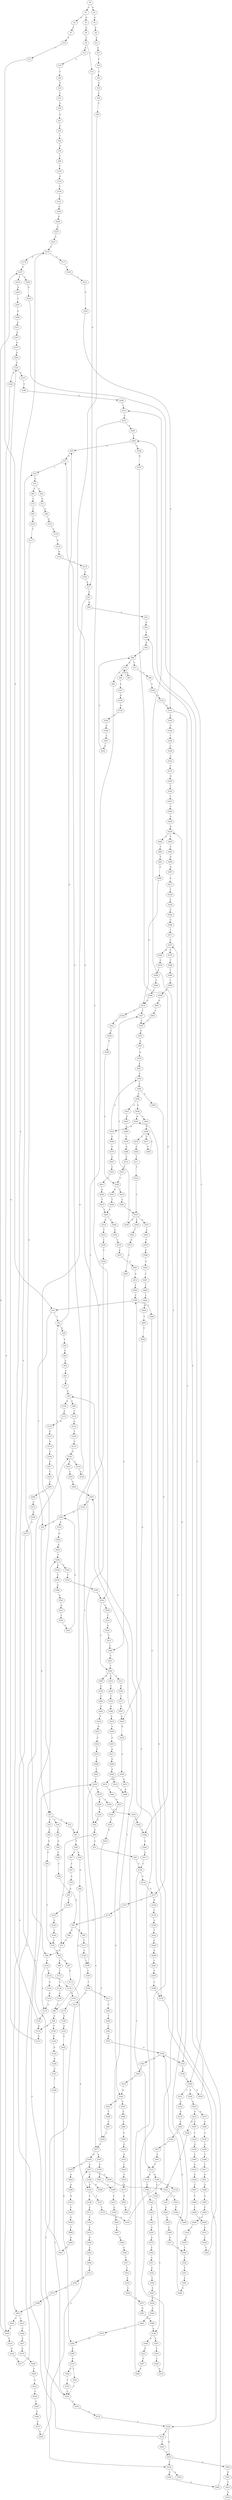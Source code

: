 strict digraph  {
	S0 -> S1 [ label = C ];
	S0 -> S2 [ label = G ];
	S1 -> S3 [ label = G ];
	S1 -> S4 [ label = A ];
	S2 -> S5 [ label = G ];
	S3 -> S6 [ label = G ];
	S4 -> S7 [ label = G ];
	S5 -> S8 [ label = G ];
	S6 -> S9 [ label = T ];
	S7 -> S10 [ label = T ];
	S8 -> S11 [ label = T ];
	S9 -> S12 [ label = G ];
	S9 -> S13 [ label = C ];
	S10 -> S14 [ label = C ];
	S11 -> S15 [ label = G ];
	S12 -> S16 [ label = A ];
	S13 -> S17 [ label = G ];
	S14 -> S18 [ label = G ];
	S15 -> S19 [ label = C ];
	S16 -> S20 [ label = C ];
	S17 -> S21 [ label = C ];
	S18 -> S22 [ label = T ];
	S18 -> S23 [ label = C ];
	S19 -> S24 [ label = C ];
	S20 -> S25 [ label = G ];
	S21 -> S26 [ label = A ];
	S21 -> S27 [ label = G ];
	S22 -> S28 [ label = A ];
	S22 -> S29 [ label = G ];
	S23 -> S27 [ label = G ];
	S24 -> S30 [ label = G ];
	S25 -> S31 [ label = T ];
	S26 -> S32 [ label = C ];
	S27 -> S33 [ label = G ];
	S27 -> S34 [ label = C ];
	S27 -> S35 [ label = T ];
	S28 -> S36 [ label = A ];
	S29 -> S37 [ label = G ];
	S30 -> S38 [ label = C ];
	S31 -> S39 [ label = G ];
	S32 -> S40 [ label = G ];
	S33 -> S41 [ label = C ];
	S34 -> S42 [ label = A ];
	S35 -> S43 [ label = A ];
	S36 -> S44 [ label = G ];
	S37 -> S45 [ label = T ];
	S38 -> S46 [ label = C ];
	S39 -> S47 [ label = G ];
	S40 -> S48 [ label = C ];
	S41 -> S49 [ label = T ];
	S42 -> S50 [ label = G ];
	S43 -> S51 [ label = G ];
	S44 -> S52 [ label = A ];
	S45 -> S53 [ label = A ];
	S46 -> S54 [ label = G ];
	S47 -> S55 [ label = G ];
	S48 -> S56 [ label = G ];
	S49 -> S57 [ label = A ];
	S49 -> S58 [ label = G ];
	S50 -> S59 [ label = C ];
	S51 -> S60 [ label = C ];
	S52 -> S61 [ label = C ];
	S53 -> S62 [ label = T ];
	S53 -> S63 [ label = C ];
	S54 -> S64 [ label = G ];
	S55 -> S65 [ label = T ];
	S56 -> S66 [ label = C ];
	S57 -> S67 [ label = T ];
	S58 -> S68 [ label = G ];
	S59 -> S69 [ label = C ];
	S60 -> S70 [ label = C ];
	S61 -> S71 [ label = G ];
	S62 -> S72 [ label = G ];
	S63 -> S73 [ label = C ];
	S64 -> S74 [ label = T ];
	S64 -> S75 [ label = A ];
	S65 -> S76 [ label = A ];
	S66 -> S77 [ label = C ];
	S66 -> S78 [ label = G ];
	S67 -> S79 [ label = A ];
	S68 -> S80 [ label = A ];
	S69 -> S81 [ label = G ];
	S70 -> S82 [ label = G ];
	S71 -> S83 [ label = G ];
	S72 -> S84 [ label = A ];
	S73 -> S85 [ label = G ];
	S74 -> S86 [ label = G ];
	S75 -> S87 [ label = A ];
	S76 -> S88 [ label = C ];
	S77 -> S89 [ label = T ];
	S78 -> S90 [ label = T ];
	S78 -> S91 [ label = C ];
	S78 -> S92 [ label = G ];
	S79 -> S93 [ label = G ];
	S80 -> S94 [ label = A ];
	S81 -> S95 [ label = T ];
	S81 -> S96 [ label = G ];
	S82 -> S97 [ label = A ];
	S82 -> S98 [ label = C ];
	S83 -> S99 [ label = C ];
	S83 -> S100 [ label = A ];
	S84 -> S101 [ label = G ];
	S85 -> S102 [ label = G ];
	S86 -> S103 [ label = G ];
	S87 -> S104 [ label = C ];
	S88 -> S105 [ label = T ];
	S89 -> S106 [ label = C ];
	S90 -> S107 [ label = C ];
	S91 -> S78 [ label = G ];
	S92 -> S41 [ label = C ];
	S93 -> S108 [ label = T ];
	S94 -> S109 [ label = T ];
	S94 -> S110 [ label = G ];
	S95 -> S111 [ label = C ];
	S96 -> S74 [ label = T ];
	S97 -> S112 [ label = A ];
	S98 -> S113 [ label = T ];
	S99 -> S114 [ label = T ];
	S100 -> S115 [ label = C ];
	S101 -> S116 [ label = C ];
	S102 -> S117 [ label = T ];
	S103 -> S118 [ label = T ];
	S103 -> S119 [ label = A ];
	S104 -> S120 [ label = A ];
	S104 -> S121 [ label = T ];
	S105 -> S122 [ label = A ];
	S106 -> S123 [ label = G ];
	S107 -> S124 [ label = G ];
	S108 -> S125 [ label = A ];
	S109 -> S126 [ label = G ];
	S110 -> S127 [ label = A ];
	S111 -> S128 [ label = C ];
	S112 -> S129 [ label = A ];
	S113 -> S130 [ label = G ];
	S114 -> S131 [ label = C ];
	S115 -> S132 [ label = A ];
	S116 -> S133 [ label = G ];
	S117 -> S86 [ label = G ];
	S118 -> S134 [ label = G ];
	S118 -> S135 [ label = T ];
	S119 -> S136 [ label = A ];
	S120 -> S137 [ label = G ];
	S121 -> S138 [ label = G ];
	S121 -> S139 [ label = A ];
	S122 -> S140 [ label = T ];
	S123 -> S141 [ label = G ];
	S124 -> S142 [ label = A ];
	S125 -> S143 [ label = G ];
	S126 -> S144 [ label = G ];
	S127 -> S145 [ label = A ];
	S128 -> S146 [ label = T ];
	S129 -> S147 [ label = G ];
	S129 -> S148 [ label = C ];
	S130 -> S149 [ label = G ];
	S131 -> S150 [ label = T ];
	S132 -> S151 [ label = C ];
	S133 -> S152 [ label = G ];
	S134 -> S153 [ label = G ];
	S135 -> S154 [ label = A ];
	S136 -> S155 [ label = C ];
	S136 -> S110 [ label = G ];
	S137 -> S156 [ label = G ];
	S137 -> S157 [ label = C ];
	S138 -> S158 [ label = C ];
	S138 -> S159 [ label = G ];
	S139 -> S160 [ label = C ];
	S140 -> S161 [ label = T ];
	S141 -> S162 [ label = G ];
	S141 -> S163 [ label = C ];
	S142 -> S164 [ label = C ];
	S143 -> S165 [ label = C ];
	S144 -> S166 [ label = G ];
	S145 -> S167 [ label = G ];
	S145 -> S168 [ label = C ];
	S146 -> S169 [ label = C ];
	S147 -> S170 [ label = T ];
	S148 -> S171 [ label = C ];
	S149 -> S80 [ label = A ];
	S150 -> S172 [ label = C ];
	S151 -> S173 [ label = A ];
	S152 -> S174 [ label = T ];
	S153 -> S119 [ label = A ];
	S154 -> S175 [ label = G ];
	S155 -> S176 [ label = G ];
	S155 -> S177 [ label = C ];
	S156 -> S178 [ label = A ];
	S157 -> S179 [ label = C ];
	S158 -> S180 [ label = A ];
	S159 -> S181 [ label = A ];
	S160 -> S182 [ label = A ];
	S161 -> S183 [ label = G ];
	S162 -> S184 [ label = C ];
	S163 -> S185 [ label = A ];
	S164 -> S186 [ label = G ];
	S165 -> S70 [ label = C ];
	S166 -> S187 [ label = G ];
	S167 -> S188 [ label = T ];
	S168 -> S189 [ label = G ];
	S169 -> S190 [ label = T ];
	S170 -> S191 [ label = G ];
	S171 -> S192 [ label = C ];
	S172 -> S193 [ label = G ];
	S173 -> S194 [ label = C ];
	S174 -> S195 [ label = C ];
	S175 -> S196 [ label = A ];
	S176 -> S197 [ label = G ];
	S177 -> S198 [ label = T ];
	S178 -> S199 [ label = A ];
	S179 -> S81 [ label = G ];
	S180 -> S200 [ label = G ];
	S180 -> S201 [ label = A ];
	S181 -> S202 [ label = C ];
	S182 -> S203 [ label = A ];
	S183 -> S204 [ label = G ];
	S184 -> S205 [ label = T ];
	S185 -> S206 [ label = C ];
	S186 -> S207 [ label = C ];
	S187 -> S208 [ label = T ];
	S188 -> S209 [ label = G ];
	S189 -> S210 [ label = A ];
	S189 -> S197 [ label = G ];
	S190 -> S211 [ label = T ];
	S190 -> S212 [ label = G ];
	S191 -> S213 [ label = T ];
	S192 -> S214 [ label = C ];
	S193 -> S215 [ label = A ];
	S193 -> S216 [ label = T ];
	S194 -> S217 [ label = C ];
	S195 -> S17 [ label = G ];
	S196 -> S218 [ label = A ];
	S197 -> S219 [ label = T ];
	S197 -> S220 [ label = C ];
	S198 -> S221 [ label = C ];
	S199 -> S222 [ label = T ];
	S200 -> S223 [ label = A ];
	S201 -> S224 [ label = C ];
	S202 -> S225 [ label = C ];
	S203 -> S226 [ label = C ];
	S204 -> S227 [ label = A ];
	S205 -> S228 [ label = C ];
	S206 -> S229 [ label = G ];
	S206 -> S230 [ label = C ];
	S206 -> S231 [ label = T ];
	S207 -> S232 [ label = G ];
	S208 -> S233 [ label = C ];
	S209 -> S213 [ label = T ];
	S210 -> S234 [ label = G ];
	S211 -> S235 [ label = C ];
	S212 -> S236 [ label = T ];
	S213 -> S237 [ label = C ];
	S214 -> S238 [ label = G ];
	S215 -> S239 [ label = A ];
	S216 -> S240 [ label = G ];
	S217 -> S241 [ label = T ];
	S218 -> S242 [ label = G ];
	S219 -> S243 [ label = A ];
	S220 -> S244 [ label = A ];
	S221 -> S245 [ label = G ];
	S222 -> S246 [ label = A ];
	S223 -> S247 [ label = C ];
	S224 -> S248 [ label = C ];
	S225 -> S249 [ label = C ];
	S226 -> S250 [ label = G ];
	S227 -> S251 [ label = A ];
	S228 -> S252 [ label = A ];
	S229 -> S48 [ label = C ];
	S230 -> S253 [ label = G ];
	S231 -> S254 [ label = G ];
	S232 -> S66 [ label = C ];
	S233 -> S255 [ label = C ];
	S233 -> S256 [ label = T ];
	S234 -> S257 [ label = G ];
	S235 -> S258 [ label = T ];
	S236 -> S259 [ label = A ];
	S236 -> S260 [ label = C ];
	S237 -> S261 [ label = G ];
	S237 -> S262 [ label = C ];
	S238 -> S263 [ label = A ];
	S239 -> S264 [ label = G ];
	S240 -> S37 [ label = G ];
	S241 -> S265 [ label = C ];
	S242 -> S266 [ label = G ];
	S243 -> S267 [ label = C ];
	S244 -> S206 [ label = C ];
	S245 -> S141 [ label = G ];
	S246 -> S268 [ label = G ];
	S247 -> S269 [ label = G ];
	S248 -> S270 [ label = A ];
	S249 -> S271 [ label = G ];
	S250 -> S272 [ label = A ];
	S251 -> S155 [ label = C ];
	S252 -> S273 [ label = C ];
	S253 -> S274 [ label = A ];
	S253 -> S275 [ label = G ];
	S254 -> S276 [ label = G ];
	S255 -> S277 [ label = C ];
	S255 -> S278 [ label = G ];
	S256 -> S279 [ label = C ];
	S257 -> S280 [ label = T ];
	S258 -> S281 [ label = C ];
	S260 -> S282 [ label = G ];
	S261 -> S283 [ label = T ];
	S262 -> S284 [ label = T ];
	S262 -> S285 [ label = C ];
	S263 -> S286 [ label = C ];
	S264 -> S287 [ label = T ];
	S265 -> S288 [ label = T ];
	S266 -> S289 [ label = G ];
	S267 -> S290 [ label = G ];
	S268 -> S291 [ label = T ];
	S269 -> S83 [ label = G ];
	S270 -> S292 [ label = G ];
	S271 -> S293 [ label = T ];
	S272 -> S294 [ label = A ];
	S273 -> S295 [ label = G ];
	S274 -> S296 [ label = G ];
	S274 -> S297 [ label = A ];
	S275 -> S298 [ label = G ];
	S276 -> S299 [ label = G ];
	S277 -> S300 [ label = G ];
	S277 -> S301 [ label = A ];
	S278 -> S302 [ label = C ];
	S278 -> S303 [ label = T ];
	S279 -> S304 [ label = T ];
	S280 -> S305 [ label = G ];
	S280 -> S306 [ label = A ];
	S281 -> S307 [ label = G ];
	S282 -> S283 [ label = T ];
	S283 -> S308 [ label = C ];
	S283 -> S29 [ label = G ];
	S284 -> S309 [ label = G ];
	S284 -> S310 [ label = A ];
	S284 -> S311 [ label = T ];
	S285 -> S312 [ label = T ];
	S286 -> S313 [ label = T ];
	S287 -> S314 [ label = C ];
	S288 -> S315 [ label = A ];
	S289 -> S316 [ label = G ];
	S290 -> S317 [ label = A ];
	S291 -> S318 [ label = C ];
	S292 -> S319 [ label = A ];
	S293 -> S320 [ label = C ];
	S294 -> S321 [ label = A ];
	S295 -> S322 [ label = T ];
	S296 -> S323 [ label = T ];
	S297 -> S324 [ label = T ];
	S298 -> S325 [ label = A ];
	S299 -> S326 [ label = A ];
	S300 -> S327 [ label = A ];
	S300 -> S328 [ label = G ];
	S301 -> S329 [ label = G ];
	S302 -> S330 [ label = C ];
	S303 -> S331 [ label = C ];
	S304 -> S332 [ label = C ];
	S304 -> S333 [ label = G ];
	S305 -> S334 [ label = T ];
	S306 -> S335 [ label = T ];
	S307 -> S336 [ label = G ];
	S308 -> S337 [ label = G ];
	S309 -> S338 [ label = G ];
	S310 -> S339 [ label = C ];
	S311 -> S340 [ label = G ];
	S312 -> S341 [ label = G ];
	S313 -> S342 [ label = A ];
	S314 -> S343 [ label = G ];
	S315 -> S344 [ label = G ];
	S316 -> S345 [ label = T ];
	S316 -> S346 [ label = G ];
	S317 -> S347 [ label = A ];
	S318 -> S348 [ label = T ];
	S319 -> S349 [ label = C ];
	S319 -> S350 [ label = A ];
	S320 -> S351 [ label = T ];
	S321 -> S352 [ label = A ];
	S322 -> S353 [ label = C ];
	S323 -> S354 [ label = C ];
	S324 -> S355 [ label = G ];
	S325 -> S356 [ label = A ];
	S326 -> S357 [ label = A ];
	S327 -> S358 [ label = A ];
	S327 -> S359 [ label = G ];
	S328 -> S360 [ label = A ];
	S329 -> S361 [ label = A ];
	S330 -> S54 [ label = G ];
	S331 -> S362 [ label = G ];
	S332 -> S363 [ label = T ];
	S332 -> S193 [ label = G ];
	S333 -> S364 [ label = A ];
	S333 -> S236 [ label = T ];
	S334 -> S365 [ label = C ];
	S335 -> S366 [ label = A ];
	S336 -> S367 [ label = A ];
	S336 -> S163 [ label = C ];
	S337 -> S368 [ label = G ];
	S338 -> S369 [ label = C ];
	S339 -> S370 [ label = T ];
	S340 -> S371 [ label = T ];
	S341 -> S372 [ label = T ];
	S342 -> S373 [ label = G ];
	S343 -> S23 [ label = C ];
	S343 -> S22 [ label = T ];
	S343 -> S374 [ label = A ];
	S344 -> S375 [ label = A ];
	S345 -> S233 [ label = C ];
	S346 -> S376 [ label = T ];
	S347 -> S377 [ label = G ];
	S348 -> S378 [ label = C ];
	S349 -> S379 [ label = T ];
	S350 -> S380 [ label = C ];
	S351 -> S381 [ label = C ];
	S352 -> S382 [ label = C ];
	S353 -> S383 [ label = C ];
	S354 -> S384 [ label = C ];
	S355 -> S385 [ label = T ];
	S356 -> S386 [ label = T ];
	S357 -> S387 [ label = C ];
	S358 -> S129 [ label = A ];
	S358 -> S388 [ label = G ];
	S359 -> S323 [ label = T ];
	S360 -> S389 [ label = G ];
	S361 -> S390 [ label = G ];
	S362 -> S368 [ label = G ];
	S363 -> S333 [ label = G ];
	S364 -> S391 [ label = G ];
	S365 -> S262 [ label = C ];
	S366 -> S392 [ label = A ];
	S367 -> S393 [ label = G ];
	S368 -> S394 [ label = A ];
	S369 -> S395 [ label = C ];
	S370 -> S396 [ label = A ];
	S371 -> S397 [ label = A ];
	S372 -> S398 [ label = C ];
	S373 -> S399 [ label = A ];
	S374 -> S400 [ label = G ];
	S375 -> S401 [ label = A ];
	S376 -> S233 [ label = C ];
	S377 -> S402 [ label = A ];
	S378 -> S304 [ label = T ];
	S379 -> S403 [ label = C ];
	S380 -> S404 [ label = C ];
	S380 -> S405 [ label = A ];
	S381 -> S406 [ label = G ];
	S382 -> S407 [ label = A ];
	S383 -> S408 [ label = A ];
	S384 -> S409 [ label = A ];
	S385 -> S410 [ label = A ];
	S386 -> S411 [ label = T ];
	S387 -> S121 [ label = T ];
	S388 -> S287 [ label = T ];
	S389 -> S412 [ label = G ];
	S390 -> S413 [ label = C ];
	S391 -> S414 [ label = T ];
	S392 -> S415 [ label = G ];
	S393 -> S416 [ label = A ];
	S394 -> S417 [ label = A ];
	S395 -> S418 [ label = T ];
	S396 -> S419 [ label = C ];
	S397 -> S420 [ label = G ];
	S398 -> S421 [ label = C ];
	S399 -> S401 [ label = A ];
	S400 -> S422 [ label = G ];
	S401 -> S423 [ label = T ];
	S401 -> S424 [ label = C ];
	S402 -> S145 [ label = A ];
	S403 -> S425 [ label = C ];
	S404 -> S426 [ label = A ];
	S404 -> S427 [ label = G ];
	S405 -> S137 [ label = G ];
	S406 -> S336 [ label = G ];
	S407 -> S428 [ label = G ];
	S408 -> S429 [ label = G ];
	S409 -> S429 [ label = G ];
	S410 -> S430 [ label = G ];
	S411 -> S431 [ label = G ];
	S412 -> S432 [ label = C ];
	S413 -> S433 [ label = C ];
	S414 -> S434 [ label = A ];
	S415 -> S435 [ label = T ];
	S416 -> S436 [ label = G ];
	S417 -> S104 [ label = C ];
	S418 -> S437 [ label = G ];
	S419 -> S438 [ label = C ];
	S420 -> S439 [ label = G ];
	S421 -> S284 [ label = T ];
	S422 -> S280 [ label = T ];
	S423 -> S440 [ label = C ];
	S424 -> S189 [ label = G ];
	S425 -> S441 [ label = C ];
	S426 -> S292 [ label = G ];
	S426 -> S442 [ label = C ];
	S427 -> S443 [ label = G ];
	S428 -> S444 [ label = A ];
	S429 -> S445 [ label = T ];
	S429 -> S446 [ label = C ];
	S430 -> S447 [ label = T ];
	S431 -> S448 [ label = A ];
	S432 -> S449 [ label = G ];
	S433 -> S450 [ label = A ];
	S435 -> S451 [ label = C ];
	S436 -> S452 [ label = T ];
	S436 -> S453 [ label = G ];
	S437 -> S454 [ label = G ];
	S438 -> S455 [ label = A ];
	S439 -> S456 [ label = A ];
	S440 -> S457 [ label = G ];
	S441 -> S458 [ label = A ];
	S442 -> S459 [ label = C ];
	S443 -> S460 [ label = A ];
	S444 -> S461 [ label = A ];
	S445 -> S462 [ label = A ];
	S446 -> S463 [ label = T ];
	S447 -> S464 [ label = T ];
	S448 -> S465 [ label = A ];
	S449 -> S466 [ label = T ];
	S450 -> S467 [ label = C ];
	S451 -> S343 [ label = G ];
	S452 -> S468 [ label = C ];
	S453 -> S469 [ label = T ];
	S454 -> S470 [ label = G ];
	S455 -> S471 [ label = G ];
	S456 -> S472 [ label = G ];
	S456 -> S473 [ label = A ];
	S457 -> S474 [ label = G ];
	S458 -> S475 [ label = T ];
	S459 -> S476 [ label = C ];
	S459 -> S477 [ label = A ];
	S460 -> S478 [ label = C ];
	S461 -> S479 [ label = G ];
	S462 -> S480 [ label = G ];
	S463 -> S481 [ label = T ];
	S464 -> S482 [ label = T ];
	S465 -> S483 [ label = C ];
	S466 -> S484 [ label = G ];
	S467 -> S485 [ label = G ];
	S468 -> S486 [ label = A ];
	S469 -> S487 [ label = C ];
	S470 -> S488 [ label = T ];
	S471 -> S489 [ label = G ];
	S472 -> S490 [ label = A ];
	S473 -> S491 [ label = A ];
	S474 -> S492 [ label = G ];
	S475 -> S493 [ label = C ];
	S476 -> S494 [ label = C ];
	S477 -> S495 [ label = C ];
	S478 -> S496 [ label = G ];
	S479 -> S266 [ label = G ];
	S480 -> S497 [ label = G ];
	S481 -> S498 [ label = C ];
	S482 -> S499 [ label = C ];
	S483 -> S500 [ label = C ];
	S484 -> S501 [ label = G ];
	S485 -> S502 [ label = G ];
	S486 -> S503 [ label = G ];
	S487 -> S504 [ label = C ];
	S488 -> S505 [ label = C ];
	S489 -> S506 [ label = A ];
	S490 -> S436 [ label = G ];
	S491 -> S507 [ label = G ];
	S492 -> S508 [ label = T ];
	S493 -> S509 [ label = T ];
	S493 -> S510 [ label = G ];
	S494 -> S511 [ label = T ];
	S495 -> S459 [ label = C ];
	S496 -> S512 [ label = C ];
	S497 -> S513 [ label = G ];
	S498 -> S514 [ label = A ];
	S499 -> S515 [ label = A ];
	S500 -> S516 [ label = C ];
	S501 -> S45 [ label = T ];
	S502 -> S517 [ label = T ];
	S503 -> S518 [ label = G ];
	S504 -> S277 [ label = C ];
	S505 -> S255 [ label = C ];
	S506 -> S519 [ label = G ];
	S507 -> S520 [ label = G ];
	S508 -> S521 [ label = A ];
	S509 -> S522 [ label = G ];
	S510 -> S523 [ label = T ];
	S511 -> S524 [ label = T ];
	S512 -> S525 [ label = C ];
	S513 -> S526 [ label = T ];
	S514 -> S527 [ label = T ];
	S514 -> S528 [ label = C ];
	S515 -> S529 [ label = C ];
	S516 -> S530 [ label = G ];
	S517 -> S531 [ label = T ];
	S518 -> S532 [ label = A ];
	S519 -> S490 [ label = A ];
	S520 -> S533 [ label = T ];
	S521 -> S534 [ label = T ];
	S522 -> S535 [ label = C ];
	S523 -> S536 [ label = C ];
	S524 -> S537 [ label = C ];
	S525 -> S538 [ label = C ];
	S526 -> S539 [ label = C ];
	S527 -> S540 [ label = C ];
	S528 -> S541 [ label = G ];
	S529 -> S542 [ label = T ];
	S530 -> S293 [ label = T ];
	S531 -> S543 [ label = A ];
	S532 -> S544 [ label = C ];
	S533 -> S545 [ label = C ];
	S534 -> S546 [ label = C ];
	S535 -> S547 [ label = C ];
	S536 -> S548 [ label = C ];
	S537 -> S549 [ label = A ];
	S537 -> S550 [ label = C ];
	S537 -> S551 [ label = G ];
	S538 -> S552 [ label = A ];
	S538 -> S553 [ label = T ];
	S539 -> S554 [ label = A ];
	S540 -> S555 [ label = C ];
	S541 -> S556 [ label = C ];
	S542 -> S557 [ label = C ];
	S543 -> S558 [ label = C ];
	S544 -> S559 [ label = C ];
	S545 -> S504 [ label = C ];
	S546 -> S560 [ label = C ];
	S547 -> S561 [ label = A ];
	S548 -> S146 [ label = T ];
	S549 -> S527 [ label = T ];
	S550 -> S562 [ label = T ];
	S551 -> S563 [ label = A ];
	S552 -> S564 [ label = T ];
	S553 -> S565 [ label = T ];
	S554 -> S566 [ label = C ];
	S555 -> S567 [ label = A ];
	S556 -> S568 [ label = C ];
	S557 -> S569 [ label = G ];
	S557 -> S570 [ label = C ];
	S558 -> S571 [ label = T ];
	S559 -> S572 [ label = A ];
	S560 -> S573 [ label = C ];
	S561 -> S574 [ label = G ];
	S562 -> S575 [ label = G ];
	S563 -> S576 [ label = T ];
	S564 -> S493 [ label = C ];
	S565 -> S537 [ label = C ];
	S566 -> S577 [ label = T ];
	S567 -> S578 [ label = G ];
	S568 -> S538 [ label = C ];
	S569 -> S579 [ label = C ];
	S570 -> S580 [ label = T ];
	S571 -> S581 [ label = G ];
	S572 -> S582 [ label = G ];
	S573 -> S583 [ label = G ];
	S574 -> S584 [ label = T ];
	S575 -> S585 [ label = T ];
	S576 -> S586 [ label = C ];
	S577 -> S557 [ label = C ];
	S578 -> S587 [ label = A ];
	S579 -> S588 [ label = T ];
	S580 -> S589 [ label = T ];
	S581 -> S590 [ label = C ];
	S582 -> S591 [ label = T ];
	S583 -> S327 [ label = A ];
	S584 -> S592 [ label = C ];
	S585 -> S398 [ label = C ];
	S586 -> S593 [ label = G ];
	S587 -> S350 [ label = A ];
	S588 -> S594 [ label = T ];
	S589 -> S595 [ label = T ];
	S590 -> S180 [ label = A ];
	S591 -> S592 [ label = C ];
	S592 -> S18 [ label = G ];
	S592 -> S596 [ label = T ];
	S593 -> S597 [ label = T ];
	S594 -> S598 [ label = C ];
	S595 -> S599 [ label = C ];
	S596 -> S378 [ label = C ];
	S597 -> S600 [ label = T ];
	S598 -> S514 [ label = A ];
	S599 -> S601 [ label = A ];
	S600 -> S602 [ label = T ];
	S601 -> S603 [ label = T ];
	S602 -> S604 [ label = G ];
	S603 -> S540 [ label = C ];
	S604 -> S605 [ label = T ];
	S605 -> S606 [ label = A ];
	S606 -> S420 [ label = G ];
}
